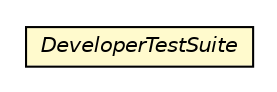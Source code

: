 #!/usr/local/bin/dot
#
# Class diagram 
# Generated by UMLGraph version R5_6_6-8-g8d7759 (http://www.umlgraph.org/)
#

digraph G {
	edge [fontname="Helvetica",fontsize=10,labelfontname="Helvetica",labelfontsize=10];
	node [fontname="Helvetica",fontsize=10,shape=plaintext];
	nodesep=0.25;
	ranksep=0.5;
	// org.dayatang.springtest.DeveloperTestSuite
	c14 [label=<<table title="org.dayatang.springtest.DeveloperTestSuite" border="0" cellborder="1" cellspacing="0" cellpadding="2" port="p" bgcolor="lemonChiffon" href="./DeveloperTestSuite.html">
		<tr><td><table border="0" cellspacing="0" cellpadding="1">
<tr><td align="center" balign="center"><font face="Helvetica-Oblique"> DeveloperTestSuite </font></td></tr>
		</table></td></tr>
		</table>>, URL="./DeveloperTestSuite.html", fontname="Helvetica", fontcolor="black", fontsize=10.0];
}

